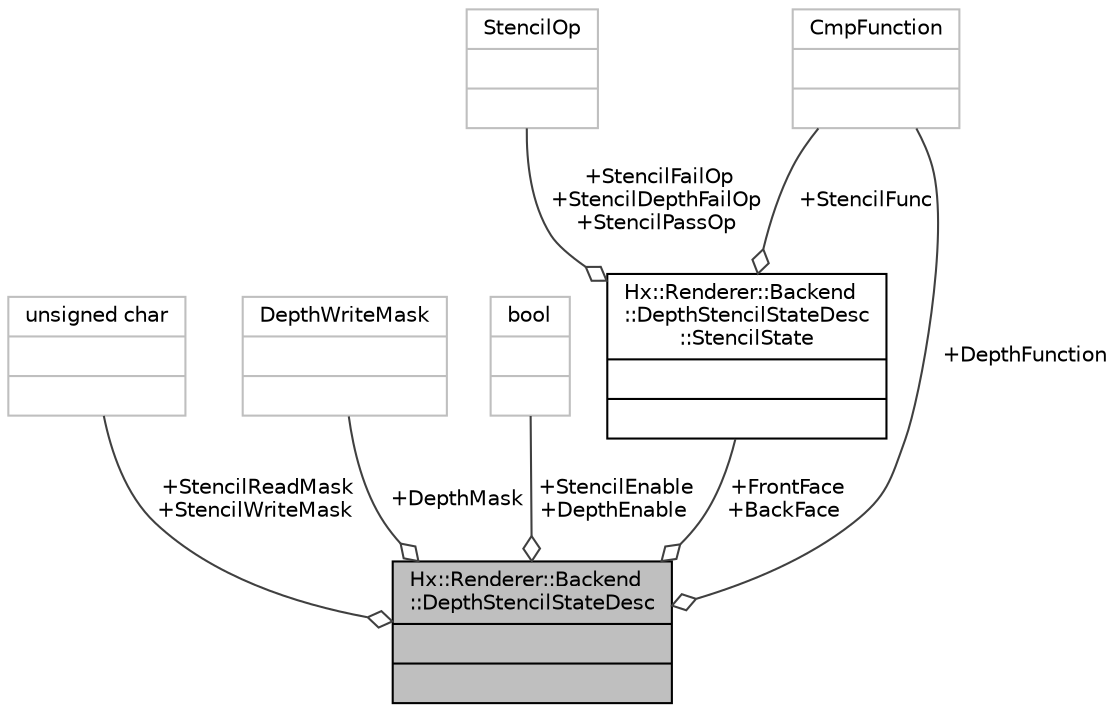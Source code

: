 digraph "Hx::Renderer::Backend::DepthStencilStateDesc"
{
  edge [fontname="Helvetica",fontsize="10",labelfontname="Helvetica",labelfontsize="10"];
  node [fontname="Helvetica",fontsize="10",shape=record];
  Node1 [label="{Hx::Renderer::Backend\l::DepthStencilStateDesc\n||}",height=0.2,width=0.4,color="black", fillcolor="grey75", style="filled", fontcolor="black"];
  Node2 -> Node1 [color="grey25",fontsize="10",style="solid",label=" +StencilReadMask\n+StencilWriteMask" ,arrowhead="odiamond",fontname="Helvetica"];
  Node2 [label="{unsigned char\n||}",height=0.2,width=0.4,color="grey75", fillcolor="white", style="filled"];
  Node3 -> Node1 [color="grey25",fontsize="10",style="solid",label=" +DepthMask" ,arrowhead="odiamond",fontname="Helvetica"];
  Node3 [label="{DepthWriteMask\n||}",height=0.2,width=0.4,color="grey75", fillcolor="white", style="filled"];
  Node4 -> Node1 [color="grey25",fontsize="10",style="solid",label=" +StencilEnable\n+DepthEnable" ,arrowhead="odiamond",fontname="Helvetica"];
  Node4 [label="{bool\n||}",height=0.2,width=0.4,color="grey75", fillcolor="white", style="filled"];
  Node5 -> Node1 [color="grey25",fontsize="10",style="solid",label=" +FrontFace\n+BackFace" ,arrowhead="odiamond",fontname="Helvetica"];
  Node5 [label="{Hx::Renderer::Backend\l::DepthStencilStateDesc\l::StencilState\n||}",height=0.2,width=0.4,color="black", fillcolor="white", style="filled",URL="$structHx_1_1Renderer_1_1Backend_1_1DepthStencilStateDesc_1_1StencilState.html"];
  Node6 -> Node5 [color="grey25",fontsize="10",style="solid",label=" +StencilFailOp\n+StencilDepthFailOp\n+StencilPassOp" ,arrowhead="odiamond",fontname="Helvetica"];
  Node6 [label="{StencilOp\n||}",height=0.2,width=0.4,color="grey75", fillcolor="white", style="filled"];
  Node7 -> Node5 [color="grey25",fontsize="10",style="solid",label=" +StencilFunc" ,arrowhead="odiamond",fontname="Helvetica"];
  Node7 [label="{CmpFunction\n||}",height=0.2,width=0.4,color="grey75", fillcolor="white", style="filled"];
  Node7 -> Node1 [color="grey25",fontsize="10",style="solid",label=" +DepthFunction" ,arrowhead="odiamond",fontname="Helvetica"];
}
